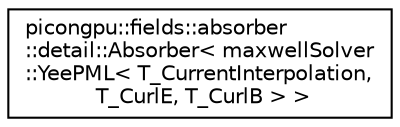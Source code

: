 digraph "Graphical Class Hierarchy"
{
 // LATEX_PDF_SIZE
  edge [fontname="Helvetica",fontsize="10",labelfontname="Helvetica",labelfontsize="10"];
  node [fontname="Helvetica",fontsize="10",shape=record];
  rankdir="LR";
  Node0 [label="picongpu::fields::absorber\l::detail::Absorber\< maxwellSolver\l::YeePML\< T_CurrentInterpolation,\l T_CurlE, T_CurlB \> \>",height=0.2,width=0.4,color="black", fillcolor="white", style="filled",URL="$structpicongpu_1_1fields_1_1absorber_1_1detail_1_1_absorber_3_01maxwell_solver_1_1_yee_p_m_l_3_09d3f6239b5b7ae771e342413744a44e9.html",tooltip="Absorber wrapper."];
}
